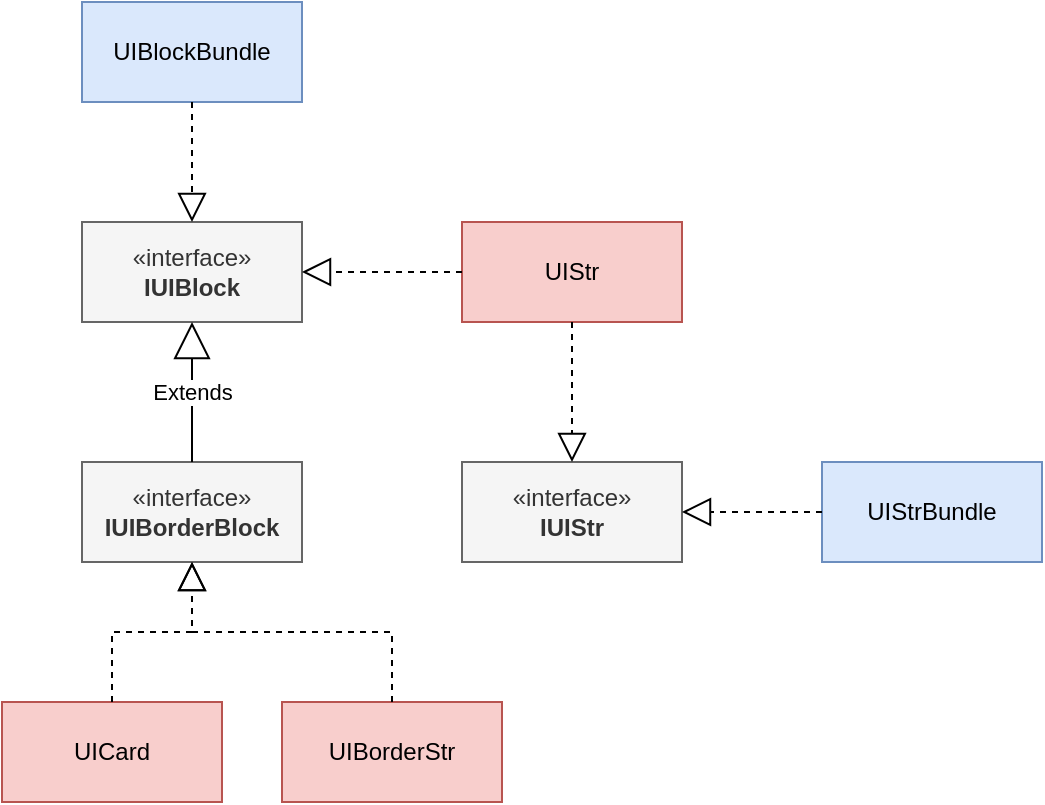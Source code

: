 <mxfile version="24.3.1" type="device">
  <diagram name="Page-1" id="bAcMZ5RjAGXkD1UVcADM">
    <mxGraphModel dx="2074" dy="1106" grid="1" gridSize="10" guides="1" tooltips="1" connect="1" arrows="1" fold="1" page="1" pageScale="1" pageWidth="850" pageHeight="1100" math="0" shadow="0">
      <root>
        <mxCell id="0" />
        <mxCell id="1" parent="0" />
        <mxCell id="9qwZIth4_xrhOGGApDqd-9" value="«interface»&lt;br&gt;&lt;b&gt;IUIBlock&lt;/b&gt;" style="html=1;whiteSpace=wrap;fillColor=#f5f5f5;fontColor=#333333;strokeColor=#666666;" vertex="1" parent="1">
          <mxGeometry x="160" y="210" width="110" height="50" as="geometry" />
        </mxCell>
        <mxCell id="9qwZIth4_xrhOGGApDqd-10" value="«interface»&lt;br&gt;&lt;b&gt;IUIBorderBlock&lt;/b&gt;" style="html=1;whiteSpace=wrap;fillColor=#f5f5f5;fontColor=#333333;strokeColor=#666666;" vertex="1" parent="1">
          <mxGeometry x="160" y="330" width="110" height="50" as="geometry" />
        </mxCell>
        <mxCell id="9qwZIth4_xrhOGGApDqd-11" value="«interface»&lt;br&gt;&lt;b&gt;IUIStr&lt;/b&gt;" style="html=1;whiteSpace=wrap;fillColor=#f5f5f5;fontColor=#333333;strokeColor=#666666;" vertex="1" parent="1">
          <mxGeometry x="350" y="330" width="110" height="50" as="geometry" />
        </mxCell>
        <mxCell id="9qwZIth4_xrhOGGApDqd-13" value="Extends" style="endArrow=block;endSize=16;endFill=0;html=1;rounded=0;exitX=0.5;exitY=0;exitDx=0;exitDy=0;entryX=0.5;entryY=1;entryDx=0;entryDy=0;" edge="1" parent="1" source="9qwZIth4_xrhOGGApDqd-10" target="9qwZIth4_xrhOGGApDqd-9">
          <mxGeometry width="160" relative="1" as="geometry">
            <mxPoint x="340" y="560" as="sourcePoint" />
            <mxPoint x="500" y="560" as="targetPoint" />
          </mxGeometry>
        </mxCell>
        <mxCell id="9qwZIth4_xrhOGGApDqd-14" value="UIStr" style="html=1;whiteSpace=wrap;fillColor=#f8cecc;strokeColor=#b85450;" vertex="1" parent="1">
          <mxGeometry x="350" y="210" width="110" height="50" as="geometry" />
        </mxCell>
        <mxCell id="9qwZIth4_xrhOGGApDqd-15" value="UICard" style="html=1;whiteSpace=wrap;fillColor=#f8cecc;strokeColor=#b85450;" vertex="1" parent="1">
          <mxGeometry x="120" y="450" width="110" height="50" as="geometry" />
        </mxCell>
        <mxCell id="9qwZIth4_xrhOGGApDqd-16" value="UIBorderStr" style="html=1;whiteSpace=wrap;fillColor=#f8cecc;strokeColor=#b85450;" vertex="1" parent="1">
          <mxGeometry x="260" y="450" width="110" height="50" as="geometry" />
        </mxCell>
        <mxCell id="9qwZIth4_xrhOGGApDqd-18" value="" style="endArrow=block;dashed=1;endFill=0;endSize=12;html=1;rounded=0;entryX=0.5;entryY=1;entryDx=0;entryDy=0;exitX=0.5;exitY=0;exitDx=0;exitDy=0;edgeStyle=orthogonalEdgeStyle;" edge="1" parent="1" source="9qwZIth4_xrhOGGApDqd-15" target="9qwZIth4_xrhOGGApDqd-10">
          <mxGeometry width="160" relative="1" as="geometry">
            <mxPoint x="20" y="750" as="sourcePoint" />
            <mxPoint x="180" y="750" as="targetPoint" />
          </mxGeometry>
        </mxCell>
        <mxCell id="9qwZIth4_xrhOGGApDqd-19" value="" style="endArrow=block;dashed=1;endFill=0;endSize=12;html=1;rounded=0;entryX=0.5;entryY=1;entryDx=0;entryDy=0;exitX=0.5;exitY=0;exitDx=0;exitDy=0;edgeStyle=orthogonalEdgeStyle;" edge="1" parent="1" source="9qwZIth4_xrhOGGApDqd-16" target="9qwZIth4_xrhOGGApDqd-10">
          <mxGeometry width="160" relative="1" as="geometry">
            <mxPoint x="199.75" y="510" as="sourcePoint" />
            <mxPoint x="229.75" y="400" as="targetPoint" />
          </mxGeometry>
        </mxCell>
        <mxCell id="9qwZIth4_xrhOGGApDqd-21" value="" style="endArrow=block;dashed=1;endFill=0;endSize=12;html=1;rounded=0;entryX=1;entryY=0.5;entryDx=0;entryDy=0;exitX=0;exitY=0.5;exitDx=0;exitDy=0;edgeStyle=orthogonalEdgeStyle;" edge="1" parent="1" source="9qwZIth4_xrhOGGApDqd-14" target="9qwZIth4_xrhOGGApDqd-9">
          <mxGeometry width="160" relative="1" as="geometry">
            <mxPoint x="335" y="500" as="sourcePoint" />
            <mxPoint x="225" y="390" as="targetPoint" />
          </mxGeometry>
        </mxCell>
        <mxCell id="9qwZIth4_xrhOGGApDqd-22" value="" style="endArrow=block;dashed=1;endFill=0;endSize=12;html=1;rounded=0;entryX=0.5;entryY=0;entryDx=0;entryDy=0;exitX=0.5;exitY=1;exitDx=0;exitDy=0;edgeStyle=orthogonalEdgeStyle;" edge="1" parent="1" source="9qwZIth4_xrhOGGApDqd-14" target="9qwZIth4_xrhOGGApDqd-11">
          <mxGeometry width="160" relative="1" as="geometry">
            <mxPoint x="370" y="245" as="sourcePoint" />
            <mxPoint x="280" y="245" as="targetPoint" />
          </mxGeometry>
        </mxCell>
        <mxCell id="9qwZIth4_xrhOGGApDqd-23" value="UIBlockBundle" style="html=1;whiteSpace=wrap;fillColor=#dae8fc;strokeColor=#6c8ebf;" vertex="1" parent="1">
          <mxGeometry x="160" y="100" width="110" height="50" as="geometry" />
        </mxCell>
        <mxCell id="9qwZIth4_xrhOGGApDqd-24" value="UIStrBundle" style="html=1;whiteSpace=wrap;fillColor=#dae8fc;strokeColor=#6c8ebf;" vertex="1" parent="1">
          <mxGeometry x="530" y="330" width="110" height="50" as="geometry" />
        </mxCell>
        <mxCell id="9qwZIth4_xrhOGGApDqd-25" value="" style="endArrow=block;dashed=1;endFill=0;endSize=12;html=1;rounded=0;entryX=0.5;entryY=0;entryDx=0;entryDy=0;exitX=0.5;exitY=1;exitDx=0;exitDy=0;edgeStyle=orthogonalEdgeStyle;" edge="1" parent="1" source="9qwZIth4_xrhOGGApDqd-23" target="9qwZIth4_xrhOGGApDqd-9">
          <mxGeometry width="160" relative="1" as="geometry">
            <mxPoint x="370" y="245" as="sourcePoint" />
            <mxPoint x="280" y="245" as="targetPoint" />
          </mxGeometry>
        </mxCell>
        <mxCell id="9qwZIth4_xrhOGGApDqd-26" value="" style="endArrow=block;dashed=1;endFill=0;endSize=12;html=1;rounded=0;entryX=1;entryY=0.5;entryDx=0;entryDy=0;exitX=0;exitY=0.5;exitDx=0;exitDy=0;edgeStyle=orthogonalEdgeStyle;" edge="1" parent="1" source="9qwZIth4_xrhOGGApDqd-24" target="9qwZIth4_xrhOGGApDqd-11">
          <mxGeometry width="160" relative="1" as="geometry">
            <mxPoint x="370" y="245" as="sourcePoint" />
            <mxPoint x="280" y="245" as="targetPoint" />
          </mxGeometry>
        </mxCell>
      </root>
    </mxGraphModel>
  </diagram>
</mxfile>
